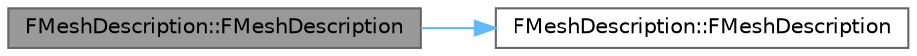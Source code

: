 digraph "FMeshDescription::FMeshDescription"
{
 // INTERACTIVE_SVG=YES
 // LATEX_PDF_SIZE
  bgcolor="transparent";
  edge [fontname=Helvetica,fontsize=10,labelfontname=Helvetica,labelfontsize=10];
  node [fontname=Helvetica,fontsize=10,shape=box,height=0.2,width=0.4];
  rankdir="LR";
  Node1 [id="Node000001",label="FMeshDescription::FMeshDescription",height=0.2,width=0.4,color="gray40", fillcolor="grey60", style="filled", fontcolor="black",tooltip=" "];
  Node1 -> Node2 [id="edge1_Node000001_Node000002",color="steelblue1",style="solid",tooltip=" "];
  Node2 [id="Node000002",label="FMeshDescription::FMeshDescription",height=0.2,width=0.4,color="grey40", fillcolor="white", style="filled",URL="$da/d5f/structFMeshDescription.html#a4cccfaa3f1a8af7267c6e308a8b1a151",tooltip=" "];
}
